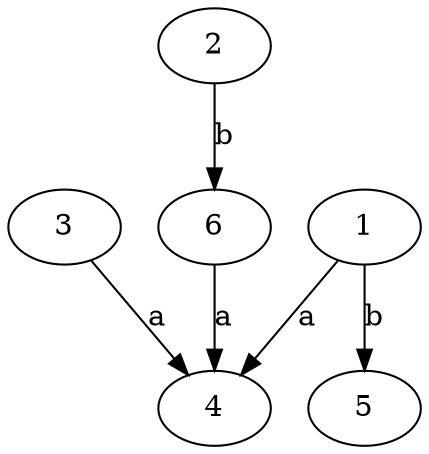 strict digraph  {
	3 -> 4 [label=a];
	1 -> 4 [label=a];
	6 -> 4 [label=a];
	1 -> 5 [label=b];
	2 -> 6 [label=b];
}
